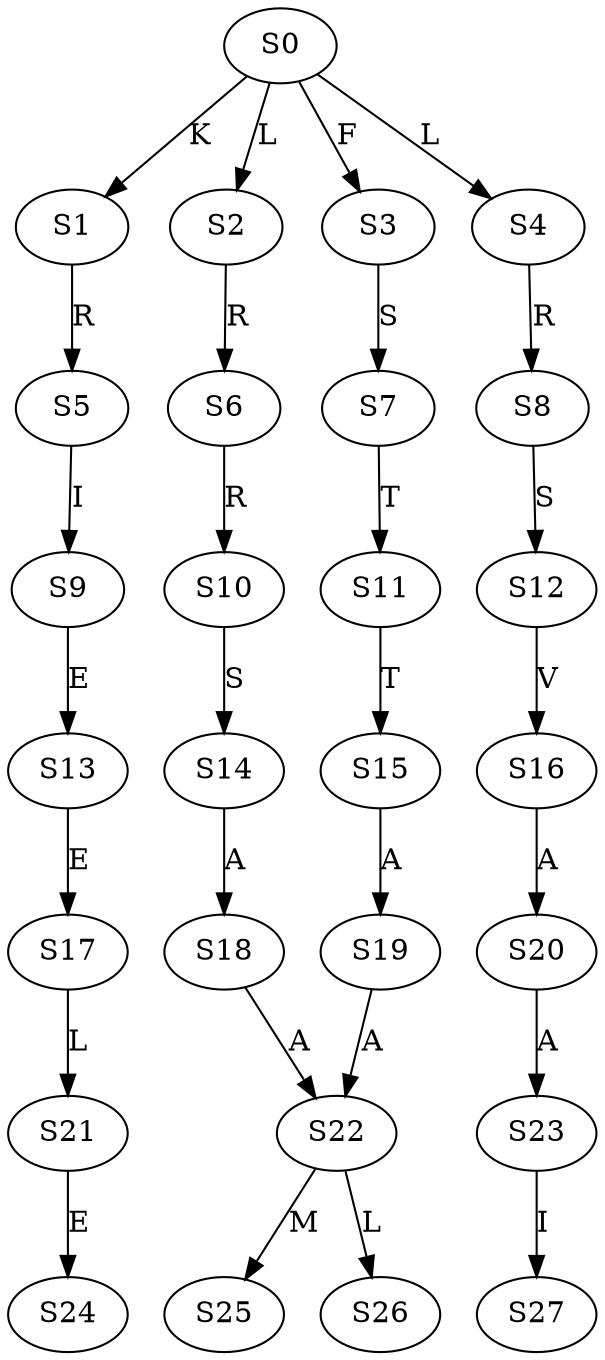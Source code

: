 strict digraph  {
	S0 -> S1 [ label = K ];
	S0 -> S2 [ label = L ];
	S0 -> S3 [ label = F ];
	S0 -> S4 [ label = L ];
	S1 -> S5 [ label = R ];
	S2 -> S6 [ label = R ];
	S3 -> S7 [ label = S ];
	S4 -> S8 [ label = R ];
	S5 -> S9 [ label = I ];
	S6 -> S10 [ label = R ];
	S7 -> S11 [ label = T ];
	S8 -> S12 [ label = S ];
	S9 -> S13 [ label = E ];
	S10 -> S14 [ label = S ];
	S11 -> S15 [ label = T ];
	S12 -> S16 [ label = V ];
	S13 -> S17 [ label = E ];
	S14 -> S18 [ label = A ];
	S15 -> S19 [ label = A ];
	S16 -> S20 [ label = A ];
	S17 -> S21 [ label = L ];
	S18 -> S22 [ label = A ];
	S19 -> S22 [ label = A ];
	S20 -> S23 [ label = A ];
	S21 -> S24 [ label = E ];
	S22 -> S25 [ label = M ];
	S22 -> S26 [ label = L ];
	S23 -> S27 [ label = I ];
}
